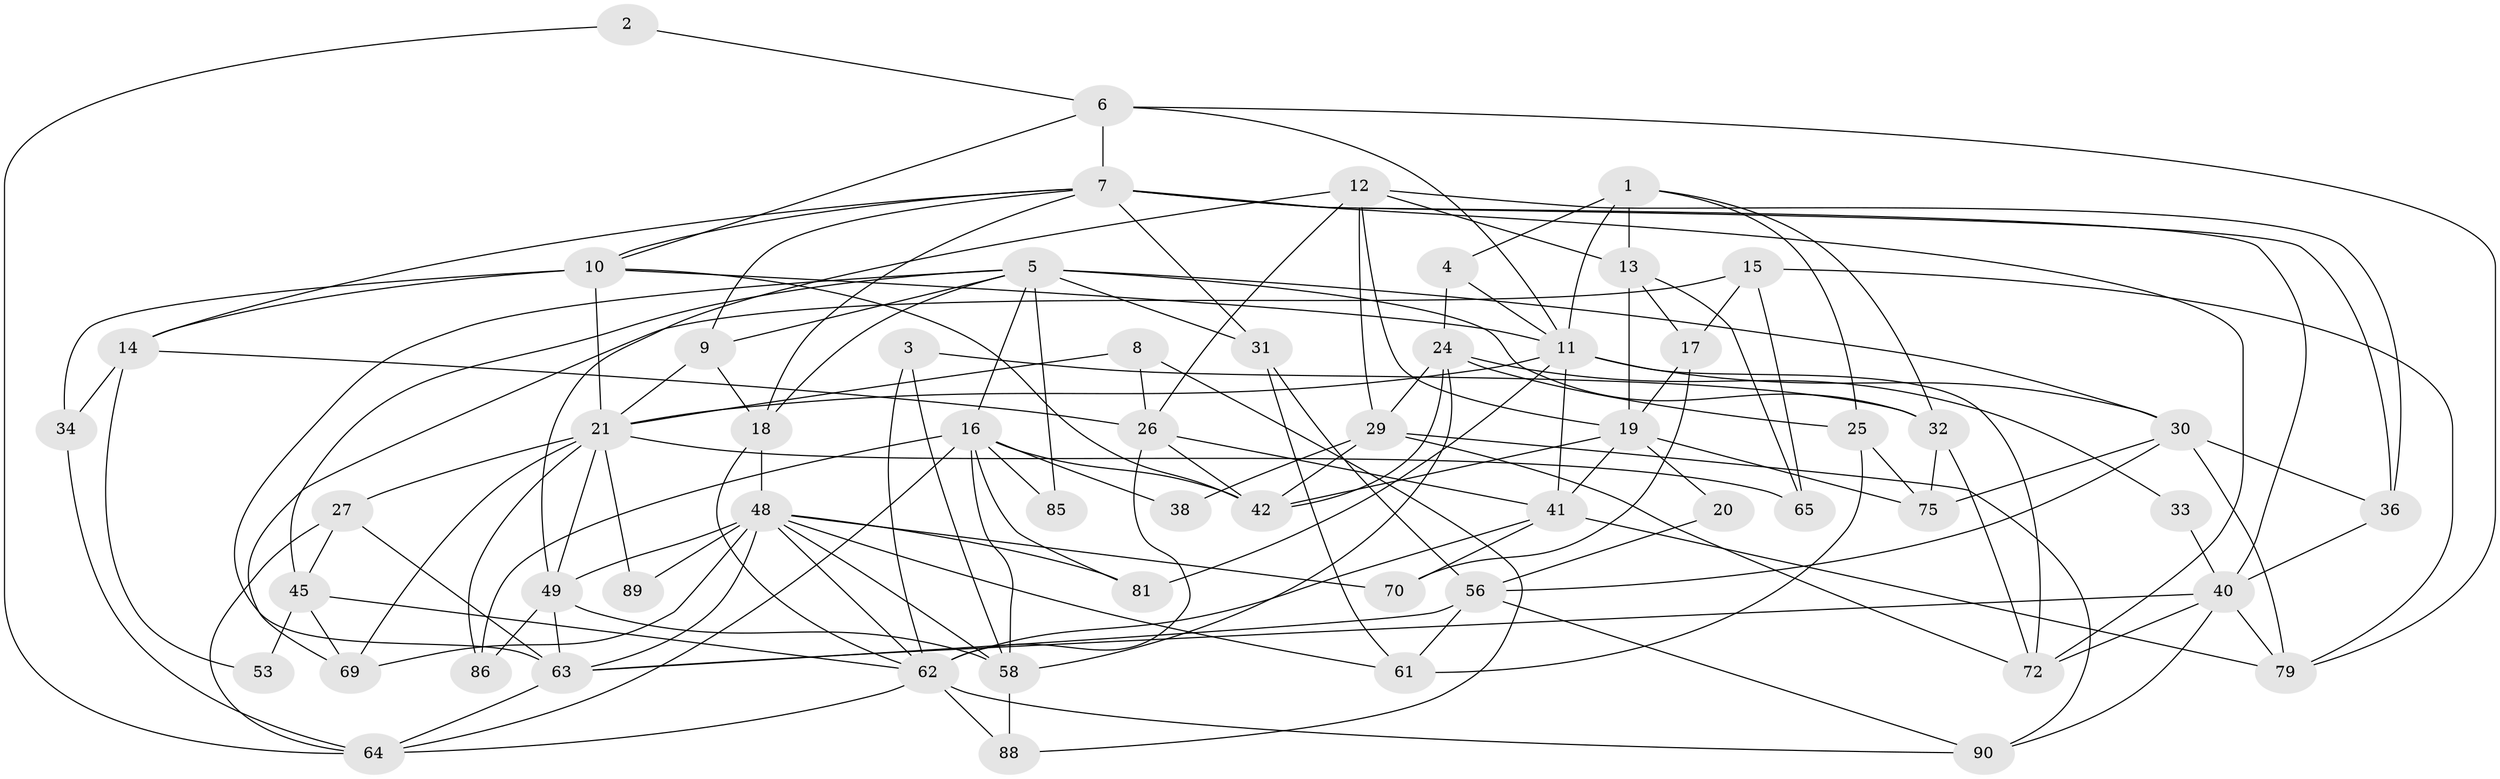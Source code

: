 // Generated by graph-tools (version 1.1) at 2025/23/03/03/25 07:23:59]
// undirected, 58 vertices, 144 edges
graph export_dot {
graph [start="1"]
  node [color=gray90,style=filled];
  1 [super="+22"];
  2;
  3;
  4;
  5 [super="+73"];
  6 [super="+68"];
  7 [super="+35"];
  8;
  9 [super="+54"];
  10 [super="+50"];
  11 [super="+55"];
  12 [super="+43"];
  13 [super="+59"];
  14 [super="+37"];
  15;
  16 [super="+23"];
  17;
  18;
  19 [super="+46"];
  20;
  21 [super="+39"];
  24 [super="+66"];
  25 [super="+71"];
  26 [super="+28"];
  27 [super="+80"];
  29 [super="+60"];
  30 [super="+57"];
  31 [super="+47"];
  32;
  33;
  34 [super="+83"];
  36;
  38;
  40 [super="+51"];
  41 [super="+84"];
  42 [super="+44"];
  45 [super="+52"];
  48 [super="+82"];
  49 [super="+74"];
  53;
  56 [super="+87"];
  58 [super="+78"];
  61;
  62 [super="+76"];
  63 [super="+77"];
  64 [super="+67"];
  65;
  69;
  70;
  72;
  75;
  79 [super="+91"];
  81;
  85;
  86;
  88;
  89;
  90;
  1 -- 4;
  1 -- 13;
  1 -- 32;
  1 -- 11;
  1 -- 25;
  2 -- 6;
  2 -- 64;
  3 -- 62;
  3 -- 32;
  3 -- 58;
  4 -- 24 [weight=2];
  4 -- 11;
  5 -- 18;
  5 -- 16;
  5 -- 32;
  5 -- 85;
  5 -- 9;
  5 -- 31;
  5 -- 45;
  5 -- 30;
  5 -- 63;
  6 -- 79;
  6 -- 11;
  6 -- 7;
  6 -- 10;
  7 -- 72;
  7 -- 9;
  7 -- 14;
  7 -- 31;
  7 -- 18;
  7 -- 36;
  7 -- 40;
  7 -- 10;
  8 -- 88;
  8 -- 26;
  8 -- 21;
  9 -- 21;
  9 -- 18;
  10 -- 14 [weight=2];
  10 -- 21;
  10 -- 11;
  10 -- 34;
  10 -- 42;
  11 -- 72;
  11 -- 81;
  11 -- 21;
  11 -- 30;
  11 -- 41;
  12 -- 26;
  12 -- 13;
  12 -- 49;
  12 -- 36;
  12 -- 19;
  12 -- 29;
  13 -- 65;
  13 -- 17;
  13 -- 19 [weight=2];
  14 -- 34;
  14 -- 26;
  14 -- 53;
  15 -- 69;
  15 -- 17;
  15 -- 65;
  15 -- 79;
  16 -- 42;
  16 -- 38;
  16 -- 58;
  16 -- 85;
  16 -- 81;
  16 -- 64;
  16 -- 86;
  17 -- 70;
  17 -- 19;
  18 -- 62;
  18 -- 48;
  19 -- 75;
  19 -- 20;
  19 -- 41;
  19 -- 42;
  20 -- 56;
  21 -- 65;
  21 -- 86;
  21 -- 69;
  21 -- 89;
  21 -- 27;
  21 -- 49;
  24 -- 33;
  24 -- 25;
  24 -- 42;
  24 -- 58;
  24 -- 29;
  25 -- 61;
  25 -- 75;
  26 -- 42;
  26 -- 62;
  26 -- 41;
  27 -- 64;
  27 -- 45;
  27 -- 63;
  29 -- 72;
  29 -- 90;
  29 -- 38;
  29 -- 42;
  30 -- 36;
  30 -- 56;
  30 -- 75;
  30 -- 79;
  31 -- 61;
  31 -- 56;
  32 -- 72;
  32 -- 75;
  33 -- 40;
  34 -- 64;
  36 -- 40;
  40 -- 63;
  40 -- 90;
  40 -- 72;
  40 -- 79;
  41 -- 70;
  41 -- 62;
  41 -- 79;
  45 -- 53;
  45 -- 69;
  45 -- 62;
  48 -- 70;
  48 -- 58 [weight=2];
  48 -- 61;
  48 -- 62;
  48 -- 63;
  48 -- 89;
  48 -- 49;
  48 -- 81;
  48 -- 69;
  49 -- 58;
  49 -- 86;
  49 -- 63;
  56 -- 63;
  56 -- 90;
  56 -- 61;
  58 -- 88;
  62 -- 64;
  62 -- 90;
  62 -- 88;
  63 -- 64;
}
